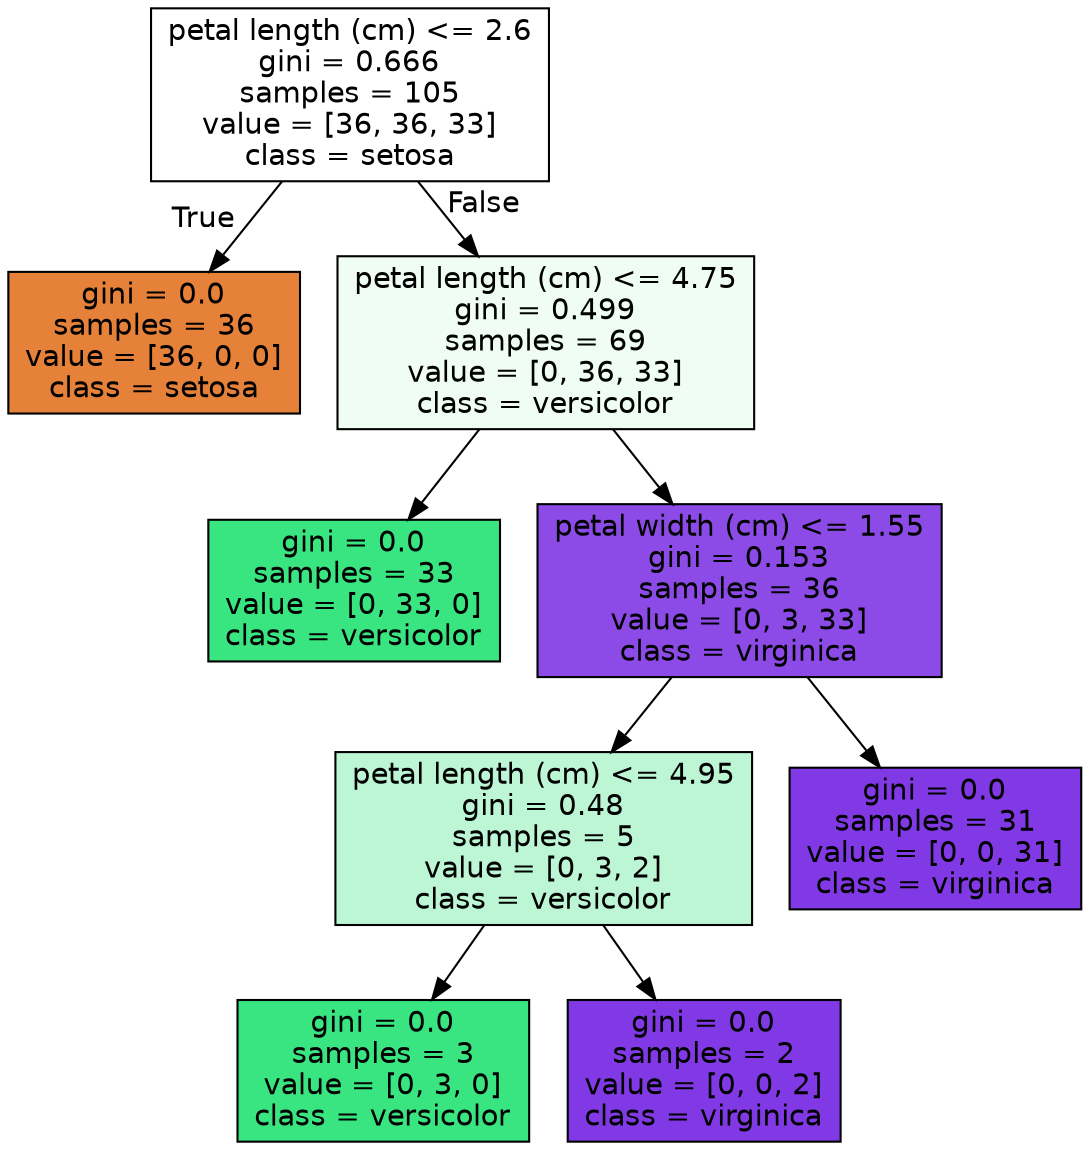 digraph Tree {
node [shape=box, style="filled", color="black", fontname="helvetica"] ;
edge [fontname="helvetica"] ;
0 [label="petal length (cm) <= 2.6\ngini = 0.666\nsamples = 105\nvalue = [36, 36, 33]\nclass = setosa", fillcolor="#ffffff"] ;
1 [label="gini = 0.0\nsamples = 36\nvalue = [36, 0, 0]\nclass = setosa", fillcolor="#e58139"] ;
0 -> 1 [labeldistance=2.5, labelangle=45, headlabel="True"] ;
2 [label="petal length (cm) <= 4.75\ngini = 0.499\nsamples = 69\nvalue = [0, 36, 33]\nclass = versicolor", fillcolor="#effdf5"] ;
0 -> 2 [labeldistance=2.5, labelangle=-45, headlabel="False"] ;
3 [label="gini = 0.0\nsamples = 33\nvalue = [0, 33, 0]\nclass = versicolor", fillcolor="#39e581"] ;
2 -> 3 ;
4 [label="petal width (cm) <= 1.55\ngini = 0.153\nsamples = 36\nvalue = [0, 3, 33]\nclass = virginica", fillcolor="#8c4be7"] ;
2 -> 4 ;
5 [label="petal length (cm) <= 4.95\ngini = 0.48\nsamples = 5\nvalue = [0, 3, 2]\nclass = versicolor", fillcolor="#bdf6d5"] ;
4 -> 5 ;
6 [label="gini = 0.0\nsamples = 3\nvalue = [0, 3, 0]\nclass = versicolor", fillcolor="#39e581"] ;
5 -> 6 ;
7 [label="gini = 0.0\nsamples = 2\nvalue = [0, 0, 2]\nclass = virginica", fillcolor="#8139e5"] ;
5 -> 7 ;
8 [label="gini = 0.0\nsamples = 31\nvalue = [0, 0, 31]\nclass = virginica", fillcolor="#8139e5"] ;
4 -> 8 ;
}